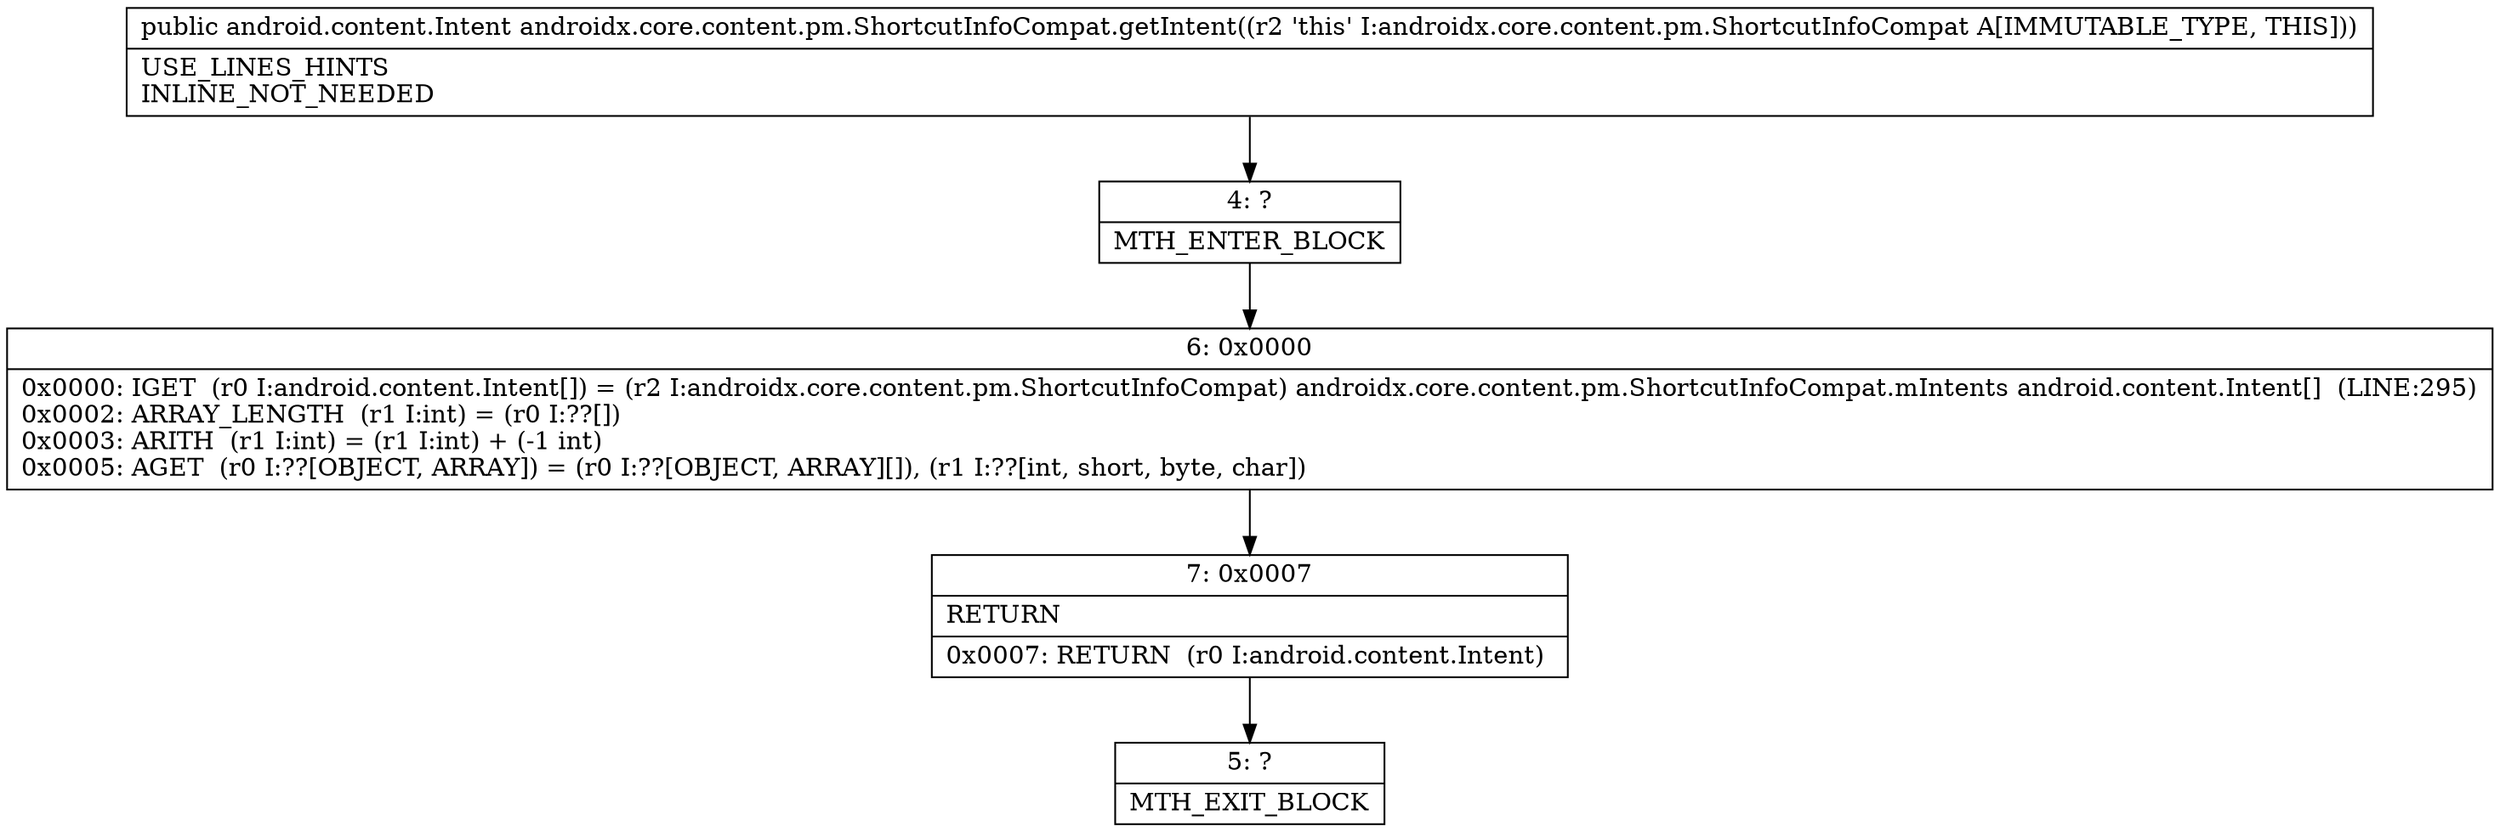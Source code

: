 digraph "CFG forandroidx.core.content.pm.ShortcutInfoCompat.getIntent()Landroid\/content\/Intent;" {
Node_4 [shape=record,label="{4\:\ ?|MTH_ENTER_BLOCK\l}"];
Node_6 [shape=record,label="{6\:\ 0x0000|0x0000: IGET  (r0 I:android.content.Intent[]) = (r2 I:androidx.core.content.pm.ShortcutInfoCompat) androidx.core.content.pm.ShortcutInfoCompat.mIntents android.content.Intent[]  (LINE:295)\l0x0002: ARRAY_LENGTH  (r1 I:int) = (r0 I:??[]) \l0x0003: ARITH  (r1 I:int) = (r1 I:int) + (\-1 int) \l0x0005: AGET  (r0 I:??[OBJECT, ARRAY]) = (r0 I:??[OBJECT, ARRAY][]), (r1 I:??[int, short, byte, char]) \l}"];
Node_7 [shape=record,label="{7\:\ 0x0007|RETURN\l|0x0007: RETURN  (r0 I:android.content.Intent) \l}"];
Node_5 [shape=record,label="{5\:\ ?|MTH_EXIT_BLOCK\l}"];
MethodNode[shape=record,label="{public android.content.Intent androidx.core.content.pm.ShortcutInfoCompat.getIntent((r2 'this' I:androidx.core.content.pm.ShortcutInfoCompat A[IMMUTABLE_TYPE, THIS]))  | USE_LINES_HINTS\lINLINE_NOT_NEEDED\l}"];
MethodNode -> Node_4;Node_4 -> Node_6;
Node_6 -> Node_7;
Node_7 -> Node_5;
}

